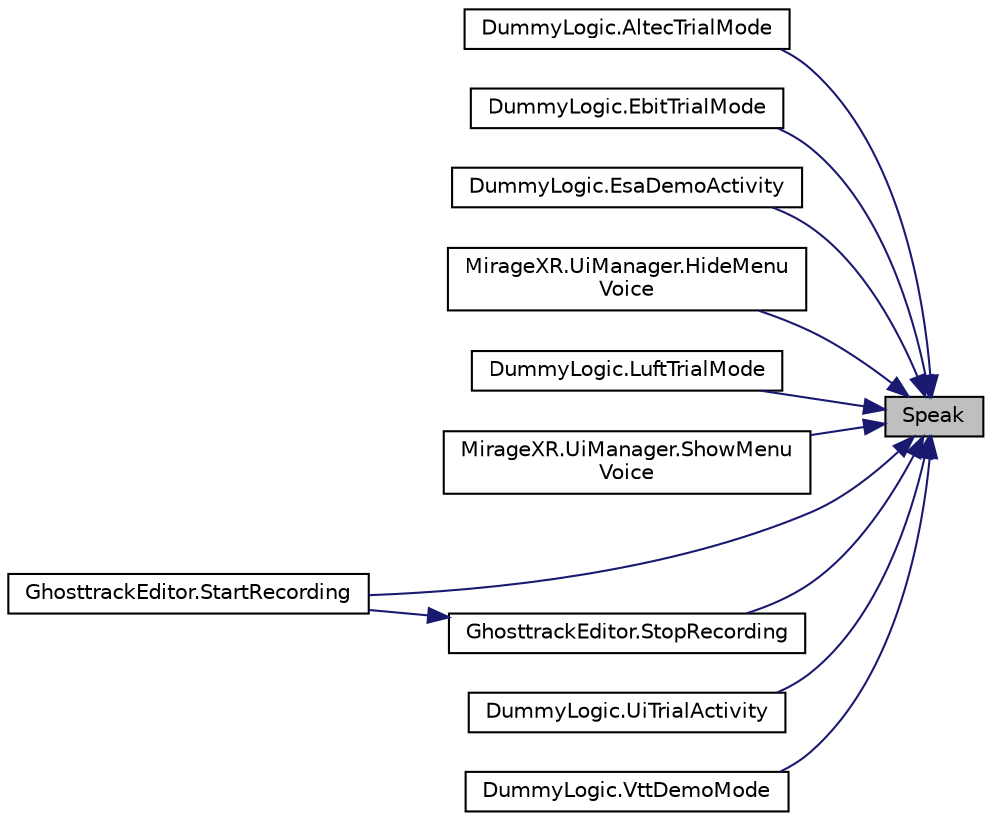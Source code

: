 digraph "Speak"
{
 // INTERACTIVE_SVG=YES
 // LATEX_PDF_SIZE
  edge [fontname="Helvetica",fontsize="10",labelfontname="Helvetica",labelfontsize="10"];
  node [fontname="Helvetica",fontsize="10",shape=record];
  rankdir="RL";
  Node1 [label="Speak",height=0.2,width=0.4,color="black", fillcolor="grey75", style="filled", fontcolor="black",tooltip="Speak out text."];
  Node1 -> Node2 [dir="back",color="midnightblue",fontsize="10",style="solid",fontname="Helvetica"];
  Node2 [label="DummyLogic.AltecTrialMode",height=0.2,width=0.4,color="black", fillcolor="white", style="filled",URL="$class_dummy_logic.html#a5b08200951a7f3431e19a1ecb7f2b9a7",tooltip="Load ALTEC trial activity."];
  Node1 -> Node3 [dir="back",color="midnightblue",fontsize="10",style="solid",fontname="Helvetica"];
  Node3 [label="DummyLogic.EbitTrialMode",height=0.2,width=0.4,color="black", fillcolor="white", style="filled",URL="$class_dummy_logic.html#ac0e0b97d765a001401bd36a72335a156",tooltip="Load Ebit trial activity."];
  Node1 -> Node4 [dir="back",color="midnightblue",fontsize="10",style="solid",fontname="Helvetica"];
  Node4 [label="DummyLogic.EsaDemoActivity",height=0.2,width=0.4,color="black", fillcolor="white", style="filled",URL="$class_dummy_logic.html#a4a755a32933151a1899e95018e196294",tooltip="Load ESA Demo activity."];
  Node1 -> Node5 [dir="back",color="midnightblue",fontsize="10",style="solid",fontname="Helvetica"];
  Node5 [label="MirageXR.UiManager.HideMenu\lVoice",height=0.2,width=0.4,color="black", fillcolor="white", style="filled",URL="$class_mirage_x_r_1_1_ui_manager.html#ad3b5a8269d6664627b5105f62db34eb5",tooltip="Hide tasklist with voice command. Includes tts feedback."];
  Node1 -> Node6 [dir="back",color="midnightblue",fontsize="10",style="solid",fontname="Helvetica"];
  Node6 [label="DummyLogic.LuftTrialMode",height=0.2,width=0.4,color="black", fillcolor="white", style="filled",URL="$class_dummy_logic.html#a49627eff571fcb7c4ff3568f19425cc9",tooltip="Load Lufttransport trial activity."];
  Node1 -> Node7 [dir="back",color="midnightblue",fontsize="10",style="solid",fontname="Helvetica"];
  Node7 [label="MirageXR.UiManager.ShowMenu\lVoice",height=0.2,width=0.4,color="black", fillcolor="white", style="filled",URL="$class_mirage_x_r_1_1_ui_manager.html#a75fa7940e130c027da9db73e30dfe07d",tooltip="Show tasklist with voice command. Includes tts feedback."];
  Node1 -> Node8 [dir="back",color="midnightblue",fontsize="10",style="solid",fontname="Helvetica"];
  Node8 [label="GhosttrackEditor.StartRecording",height=0.2,width=0.4,color="black", fillcolor="white", style="filled",URL="$class_ghosttrack_editor.html#a71f77ccd4598aff663b77a608f1c3c58",tooltip="Stop ongoing recordings, then register for updates from sensors"];
  Node1 -> Node9 [dir="back",color="midnightblue",fontsize="10",style="solid",fontname="Helvetica"];
  Node9 [label="GhosttrackEditor.StopRecording",height=0.2,width=0.4,color="black", fillcolor="white", style="filled",URL="$class_ghosttrack_editor.html#ab4e410341b1ca35649cafd7b099a1819",tooltip="Stop the Record function."];
  Node9 -> Node8 [dir="back",color="midnightblue",fontsize="10",style="solid",fontname="Helvetica"];
  Node1 -> Node10 [dir="back",color="midnightblue",fontsize="10",style="solid",fontname="Helvetica"];
  Node10 [label="DummyLogic.UiTrialActivity",height=0.2,width=0.4,color="black", fillcolor="white", style="filled",URL="$class_dummy_logic.html#a1c0f20e2a96f02db63b4ed949cdbb652",tooltip="Load UI trial activity."];
  Node1 -> Node11 [dir="back",color="midnightblue",fontsize="10",style="solid",fontname="Helvetica"];
  Node11 [label="DummyLogic.VttDemoMode",height=0.2,width=0.4,color="black", fillcolor="white", style="filled",URL="$class_dummy_logic.html#af6236e8e0767cdc78076723c2a47cb7d",tooltip="Load VTT Demo activity."];
}
